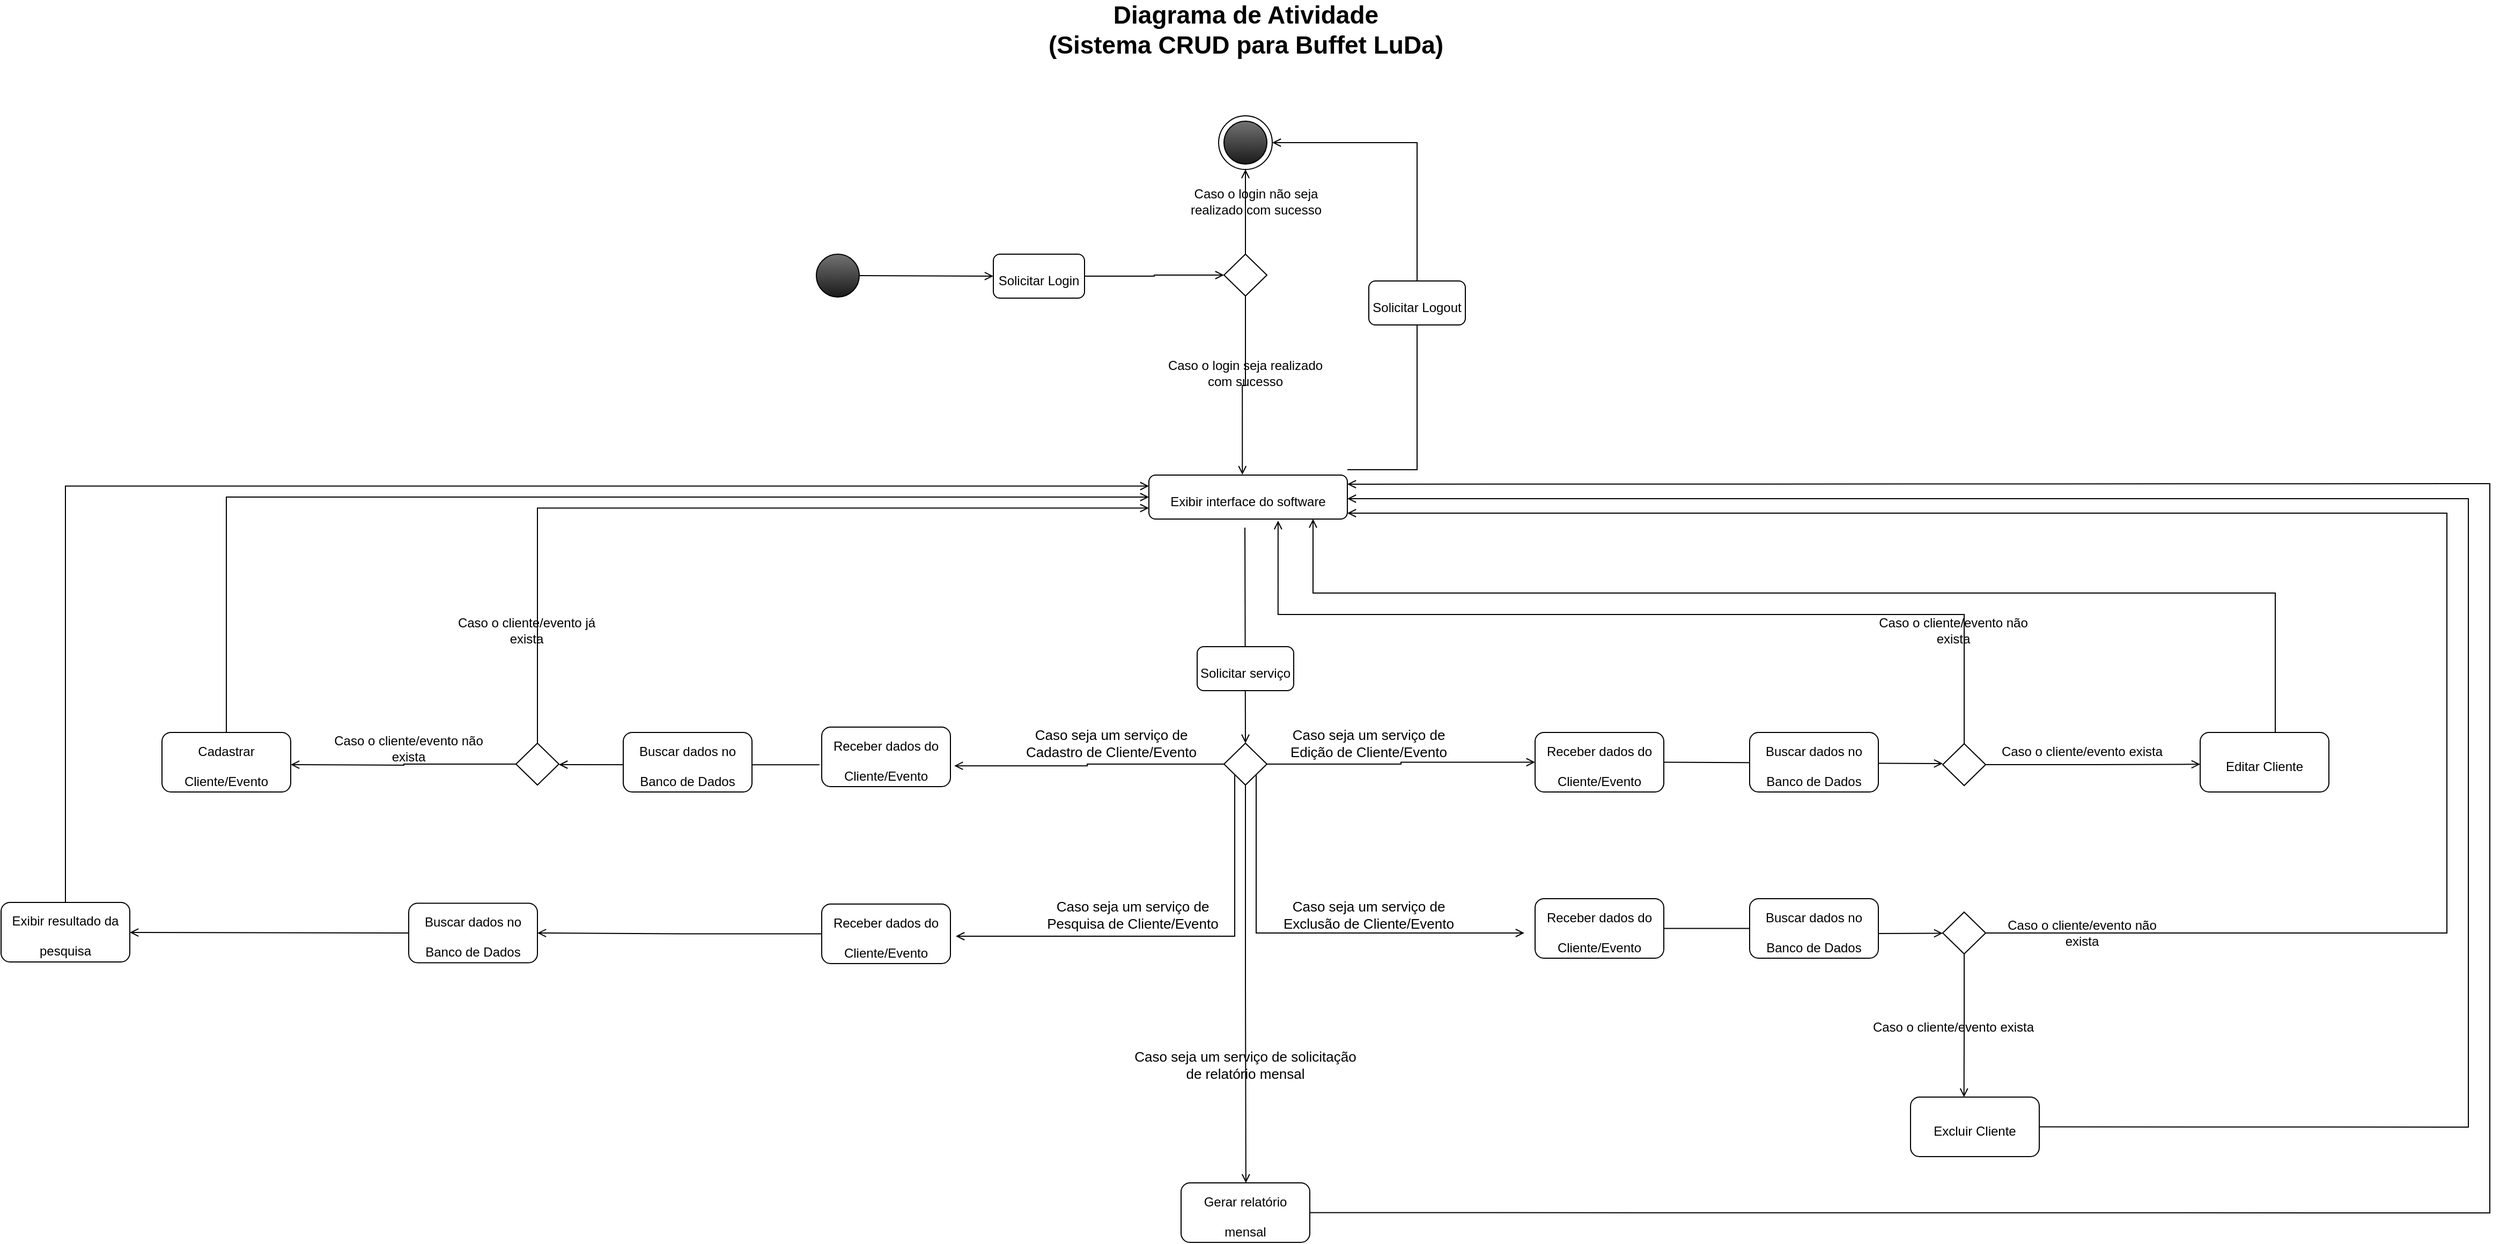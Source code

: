 <mxfile version="17.1.0"><diagram id="NqOJSUsrtixPWBbFnNDD" name="Page-1"><mxGraphModel dx="3777" dy="2183" grid="1" gridSize="10" guides="1" tooltips="1" connect="1" arrows="1" fold="1" page="1" pageScale="1" pageWidth="827" pageHeight="1169" math="0" shadow="0"><root><mxCell id="0"/><mxCell id="1" parent="0"/><mxCell id="mTXnicOLZlTA4IaRZB_3-145" style="edgeStyle=orthogonalEdgeStyle;rounded=0;orthogonalLoop=1;jettySize=auto;html=1;exitX=1;exitY=0;exitDx=0;exitDy=0;entryX=1;entryY=0.5;entryDx=0;entryDy=0;fontSize=23;endArrow=open;endFill=0;" edge="1" parent="1" target="mTXnicOLZlTA4IaRZB_3-110"><mxGeometry relative="1" as="geometry"><mxPoint x="1615" y="735" as="sourcePoint"/><Array as="points"><mxPoint x="1680" y="735"/><mxPoint x="1680" y="430"/></Array></mxGeometry></mxCell><mxCell id="mTXnicOLZlTA4IaRZB_3-105" value="" style="ellipse;whiteSpace=wrap;html=1;aspect=fixed;rounded=1;fillColor=#1A1A1A;gradientColor=#737373;gradientDirection=north;" vertex="1" parent="1"><mxGeometry x="1120" y="534" width="40" height="40" as="geometry"/></mxCell><mxCell id="mTXnicOLZlTA4IaRZB_3-106" style="edgeStyle=orthogonalEdgeStyle;rounded=0;orthogonalLoop=1;jettySize=auto;html=1;exitX=0.5;exitY=0;exitDx=0;exitDy=0;endArrow=open;endFill=0;entryX=0.5;entryY=1;entryDx=0;entryDy=0;" edge="1" parent="1" source="mTXnicOLZlTA4IaRZB_3-108" target="mTXnicOLZlTA4IaRZB_3-110"><mxGeometry relative="1" as="geometry"><mxPoint x="1520" y="450" as="targetPoint"/></mxGeometry></mxCell><mxCell id="mTXnicOLZlTA4IaRZB_3-144" style="edgeStyle=orthogonalEdgeStyle;rounded=0;orthogonalLoop=1;jettySize=auto;html=1;exitX=0.5;exitY=1;exitDx=0;exitDy=0;fontSize=23;endArrow=open;endFill=0;entryX=0.471;entryY=-0.009;entryDx=0;entryDy=0;entryPerimeter=0;" edge="1" parent="1" source="mTXnicOLZlTA4IaRZB_3-108" target="mTXnicOLZlTA4IaRZB_3-229"><mxGeometry relative="1" as="geometry"><mxPoint x="1520" y="735" as="targetPoint"/></mxGeometry></mxCell><mxCell id="mTXnicOLZlTA4IaRZB_3-108" value="" style="rhombus;whiteSpace=wrap;html=1;rounded=0;fillColor=none;gradientColor=none;gradientDirection=north;" vertex="1" parent="1"><mxGeometry x="1500" y="534" width="40" height="39" as="geometry"/></mxCell><mxCell id="mTXnicOLZlTA4IaRZB_3-109" value="" style="ellipse;whiteSpace=wrap;html=1;aspect=fixed;rounded=1;fillColor=#1A1A1A;gradientColor=#737373;gradientDirection=north;" vertex="1" parent="1"><mxGeometry x="1500" y="410" width="40" height="40" as="geometry"/></mxCell><mxCell id="mTXnicOLZlTA4IaRZB_3-110" value="" style="ellipse;whiteSpace=wrap;html=1;aspect=fixed;rounded=0;fillColor=none;gradientColor=none;gradientDirection=north;" vertex="1" parent="1"><mxGeometry x="1495" y="405" width="50" height="50" as="geometry"/></mxCell><mxCell id="mTXnicOLZlTA4IaRZB_3-112" value="Caso o login seja realizado com sucesso" style="text;html=1;strokeColor=none;fillColor=none;align=center;verticalAlign=middle;whiteSpace=wrap;rounded=0;" vertex="1" parent="1"><mxGeometry x="1440" y="630" width="160" height="30" as="geometry"/></mxCell><mxCell id="mTXnicOLZlTA4IaRZB_3-113" value="Caso o login não seja realizado com sucesso" style="text;html=1;strokeColor=none;fillColor=none;align=center;verticalAlign=middle;whiteSpace=wrap;rounded=0;" vertex="1" parent="1"><mxGeometry x="1450" y="470" width="160" height="30" as="geometry"/></mxCell><mxCell id="mTXnicOLZlTA4IaRZB_3-128" value="&lt;font style=&quot;font-size: 23px&quot;&gt;&lt;b&gt;Diagrama de Atividade&lt;br&gt;(Sistema CRUD para Buffet LuDa)&lt;/b&gt;&lt;/font&gt;" style="text;html=1;strokeColor=none;fillColor=none;align=center;verticalAlign=middle;whiteSpace=wrap;rounded=0;fontSize=13;" vertex="1" parent="1"><mxGeometry x="1302.5" y="310" width="435" height="30" as="geometry"/></mxCell><mxCell id="mTXnicOLZlTA4IaRZB_3-140" style="edgeStyle=orthogonalEdgeStyle;rounded=0;orthogonalLoop=1;jettySize=auto;html=1;exitX=0;exitY=0.5;exitDx=0;exitDy=0;fontSize=23;endArrow=open;endFill=0;entryX=1.03;entryY=0.65;entryDx=0;entryDy=0;entryPerimeter=0;" edge="1" parent="1" source="mTXnicOLZlTA4IaRZB_3-130" target="mTXnicOLZlTA4IaRZB_3-231"><mxGeometry relative="1" as="geometry"><mxPoint x="1240" y="1003" as="targetPoint"/></mxGeometry></mxCell><mxCell id="mTXnicOLZlTA4IaRZB_3-163" style="edgeStyle=orthogonalEdgeStyle;rounded=0;orthogonalLoop=1;jettySize=auto;html=1;exitX=0;exitY=1;exitDx=0;exitDy=0;fontSize=23;endArrow=open;endFill=0;" edge="1" parent="1" source="mTXnicOLZlTA4IaRZB_3-130"><mxGeometry relative="1" as="geometry"><mxPoint x="1250" y="1170" as="targetPoint"/><Array as="points"><mxPoint x="1510" y="1170"/></Array></mxGeometry></mxCell><mxCell id="mTXnicOLZlTA4IaRZB_3-177" style="edgeStyle=orthogonalEdgeStyle;rounded=0;orthogonalLoop=1;jettySize=auto;html=1;exitX=1;exitY=0.5;exitDx=0;exitDy=0;fontSize=23;endArrow=open;endFill=0;entryX=0;entryY=0.5;entryDx=0;entryDy=0;" edge="1" parent="1" source="mTXnicOLZlTA4IaRZB_3-130" target="mTXnicOLZlTA4IaRZB_3-241"><mxGeometry relative="1" as="geometry"><mxPoint x="1740" y="1009.647" as="targetPoint"/></mxGeometry></mxCell><mxCell id="mTXnicOLZlTA4IaRZB_3-199" style="edgeStyle=orthogonalEdgeStyle;rounded=0;orthogonalLoop=1;jettySize=auto;html=1;exitX=1;exitY=1;exitDx=0;exitDy=0;fontSize=23;endArrow=open;endFill=0;" edge="1" parent="1" source="mTXnicOLZlTA4IaRZB_3-130"><mxGeometry relative="1" as="geometry"><mxPoint x="1780" y="1167" as="targetPoint"/><Array as="points"><mxPoint x="1530" y="1167"/></Array></mxGeometry></mxCell><mxCell id="mTXnicOLZlTA4IaRZB_3-218" style="edgeStyle=orthogonalEdgeStyle;rounded=0;orthogonalLoop=1;jettySize=auto;html=1;exitX=0.5;exitY=1;exitDx=0;exitDy=0;fontSize=23;endArrow=open;endFill=0;" edge="1" parent="1" source="mTXnicOLZlTA4IaRZB_3-130"><mxGeometry relative="1" as="geometry"><mxPoint x="1520.412" y="1400.0" as="targetPoint"/></mxGeometry></mxCell><mxCell id="mTXnicOLZlTA4IaRZB_3-130" value="" style="rhombus;whiteSpace=wrap;html=1;rounded=0;fillColor=none;gradientColor=none;gradientDirection=north;" vertex="1" parent="1"><mxGeometry x="1500" y="990" width="40" height="39" as="geometry"/></mxCell><mxCell id="mTXnicOLZlTA4IaRZB_3-141" value="&lt;span style=&quot;font-size: 13px&quot;&gt;Caso seja um serviço de Cadastro de Cliente/Evento&lt;/span&gt;" style="text;html=1;strokeColor=none;fillColor=none;align=center;verticalAlign=middle;whiteSpace=wrap;rounded=0;" vertex="1" parent="1"><mxGeometry x="1310" y="970" width="170" height="40" as="geometry"/></mxCell><mxCell id="mTXnicOLZlTA4IaRZB_3-148" style="edgeStyle=orthogonalEdgeStyle;rounded=0;orthogonalLoop=1;jettySize=auto;html=1;fontSize=23;endArrow=open;endFill=0;exitX=-0.017;exitY=0.632;exitDx=0;exitDy=0;exitPerimeter=0;" edge="1" parent="1" source="mTXnicOLZlTA4IaRZB_3-231"><mxGeometry relative="1" as="geometry"><mxPoint x="880" y="1010" as="targetPoint"/><mxPoint x="1080" y="1010" as="sourcePoint"/></mxGeometry></mxCell><mxCell id="mTXnicOLZlTA4IaRZB_3-146" style="edgeStyle=orthogonalEdgeStyle;rounded=0;orthogonalLoop=1;jettySize=auto;html=1;exitX=0.5;exitY=1;exitDx=0;exitDy=0;fontSize=23;endArrow=open;endFill=0;entryX=0.5;entryY=0;entryDx=0;entryDy=0;" edge="1" parent="1" target="mTXnicOLZlTA4IaRZB_3-130"><mxGeometry relative="1" as="geometry"><mxPoint x="1519.5" y="789" as="sourcePoint"/><mxPoint x="1519.5" y="951" as="targetPoint"/></mxGeometry></mxCell><mxCell id="mTXnicOLZlTA4IaRZB_3-153" style="edgeStyle=orthogonalEdgeStyle;rounded=0;orthogonalLoop=1;jettySize=auto;html=1;exitX=0;exitY=0.5;exitDx=0;exitDy=0;fontSize=23;endArrow=open;endFill=0;" edge="1" parent="1" source="mTXnicOLZlTA4IaRZB_3-150"><mxGeometry relative="1" as="geometry"><mxPoint x="630" y="1010" as="targetPoint"/></mxGeometry></mxCell><mxCell id="mTXnicOLZlTA4IaRZB_3-159" style="edgeStyle=orthogonalEdgeStyle;rounded=0;orthogonalLoop=1;jettySize=auto;html=1;exitX=0.5;exitY=0;exitDx=0;exitDy=0;entryX=0;entryY=0.75;entryDx=0;entryDy=0;fontSize=23;endArrow=open;endFill=0;" edge="1" parent="1" source="mTXnicOLZlTA4IaRZB_3-150" target="mTXnicOLZlTA4IaRZB_3-229"><mxGeometry relative="1" as="geometry"><mxPoint x="1425" y="776.5" as="targetPoint"/></mxGeometry></mxCell><mxCell id="mTXnicOLZlTA4IaRZB_3-150" value="" style="rhombus;whiteSpace=wrap;html=1;rounded=0;fillColor=none;gradientColor=none;gradientDirection=north;" vertex="1" parent="1"><mxGeometry x="840" y="990" width="40" height="39" as="geometry"/></mxCell><mxCell id="mTXnicOLZlTA4IaRZB_3-151" value="Caso o cliente/evento não exista" style="text;html=1;strokeColor=none;fillColor=none;align=center;verticalAlign=middle;whiteSpace=wrap;rounded=0;" vertex="1" parent="1"><mxGeometry x="660" y="980" width="160" height="30" as="geometry"/></mxCell><mxCell id="mTXnicOLZlTA4IaRZB_3-157" style="edgeStyle=orthogonalEdgeStyle;rounded=0;orthogonalLoop=1;jettySize=auto;html=1;entryX=0;entryY=0.5;entryDx=0;entryDy=0;fontSize=23;endArrow=open;endFill=0;exitX=0.5;exitY=0;exitDx=0;exitDy=0;" edge="1" parent="1" source="mTXnicOLZlTA4IaRZB_3-235" target="mTXnicOLZlTA4IaRZB_3-229"><mxGeometry relative="1" as="geometry"><mxPoint x="585" y="960" as="sourcePoint"/><mxPoint x="1425" y="762.0" as="targetPoint"/></mxGeometry></mxCell><mxCell id="mTXnicOLZlTA4IaRZB_3-158" value="Caso o cliente/evento já exista" style="text;html=1;strokeColor=none;fillColor=none;align=center;verticalAlign=middle;whiteSpace=wrap;rounded=0;" vertex="1" parent="1"><mxGeometry x="770" y="870" width="160" height="30" as="geometry"/></mxCell><mxCell id="mTXnicOLZlTA4IaRZB_3-164" value="&lt;span style=&quot;font-size: 13px&quot;&gt;Caso seja um serviço de Pesquisa de Cliente/Evento&lt;/span&gt;" style="text;html=1;strokeColor=none;fillColor=none;align=center;verticalAlign=middle;whiteSpace=wrap;rounded=0;" vertex="1" parent="1"><mxGeometry x="1330" y="1130" width="170" height="40" as="geometry"/></mxCell><mxCell id="mTXnicOLZlTA4IaRZB_3-167" style="edgeStyle=orthogonalEdgeStyle;rounded=0;orthogonalLoop=1;jettySize=auto;html=1;exitX=0;exitY=0.5;exitDx=0;exitDy=0;fontSize=23;endArrow=open;endFill=0;entryX=1;entryY=0.5;entryDx=0;entryDy=0;" edge="1" parent="1" source="mTXnicOLZlTA4IaRZB_3-236" target="mTXnicOLZlTA4IaRZB_3-238"><mxGeometry relative="1" as="geometry"><mxPoint x="880" y="1167" as="targetPoint"/><mxPoint x="1090" y="1167" as="sourcePoint"/></mxGeometry></mxCell><mxCell id="mTXnicOLZlTA4IaRZB_3-172" style="edgeStyle=orthogonalEdgeStyle;rounded=0;orthogonalLoop=1;jettySize=auto;html=1;exitX=0;exitY=0.5;exitDx=0;exitDy=0;fontSize=23;endArrow=open;endFill=0;" edge="1" parent="1" source="mTXnicOLZlTA4IaRZB_3-238"><mxGeometry relative="1" as="geometry"><mxPoint x="480" y="1166.5" as="targetPoint"/><mxPoint x="690" y="1166.5" as="sourcePoint"/></mxGeometry></mxCell><mxCell id="mTXnicOLZlTA4IaRZB_3-176" style="edgeStyle=orthogonalEdgeStyle;rounded=0;orthogonalLoop=1;jettySize=auto;html=1;exitX=0.5;exitY=0;exitDx=0;exitDy=0;entryX=0;entryY=0.25;entryDx=0;entryDy=0;fontSize=23;endArrow=open;endFill=0;" edge="1" parent="1" source="mTXnicOLZlTA4IaRZB_3-240" target="mTXnicOLZlTA4IaRZB_3-229"><mxGeometry relative="1" as="geometry"><mxPoint x="385" y="1140" as="sourcePoint"/><mxPoint x="1425" y="748.5" as="targetPoint"/></mxGeometry></mxCell><mxCell id="mTXnicOLZlTA4IaRZB_3-178" value="&lt;span style=&quot;font-size: 13px&quot;&gt;Caso seja um serviço de Edição de Cliente/Evento&lt;/span&gt;" style="text;html=1;strokeColor=none;fillColor=none;align=center;verticalAlign=middle;whiteSpace=wrap;rounded=0;" vertex="1" parent="1"><mxGeometry x="1545" y="970" width="180" height="40" as="geometry"/></mxCell><mxCell id="mTXnicOLZlTA4IaRZB_3-185" value="" style="endArrow=open;html=1;rounded=0;fontSize=23;exitX=1;exitY=0.5;exitDx=0;exitDy=0;endFill=0;" edge="1" parent="1" source="mTXnicOLZlTA4IaRZB_3-241"><mxGeometry width="50" height="50" relative="1" as="geometry"><mxPoint x="1930" y="1009.5" as="sourcePoint"/><mxPoint x="2170" y="1009" as="targetPoint"/></mxGeometry></mxCell><mxCell id="mTXnicOLZlTA4IaRZB_3-189" style="edgeStyle=orthogonalEdgeStyle;rounded=0;orthogonalLoop=1;jettySize=auto;html=1;exitX=0.5;exitY=0;exitDx=0;exitDy=0;entryX=0.651;entryY=1.036;entryDx=0;entryDy=0;fontSize=23;endArrow=open;endFill=0;entryPerimeter=0;" edge="1" parent="1" source="mTXnicOLZlTA4IaRZB_3-187" target="mTXnicOLZlTA4IaRZB_3-229"><mxGeometry relative="1" as="geometry"><mxPoint x="1550.02" y="790" as="targetPoint"/><Array as="points"><mxPoint x="2190" y="870"/><mxPoint x="1550" y="870"/></Array></mxGeometry></mxCell><mxCell id="mTXnicOLZlTA4IaRZB_3-191" style="edgeStyle=orthogonalEdgeStyle;rounded=0;orthogonalLoop=1;jettySize=auto;html=1;exitX=1;exitY=0.5;exitDx=0;exitDy=0;fontSize=23;endArrow=open;endFill=0;" edge="1" parent="1" source="mTXnicOLZlTA4IaRZB_3-187"><mxGeometry relative="1" as="geometry"><mxPoint x="2410" y="1009.647" as="targetPoint"/></mxGeometry></mxCell><mxCell id="mTXnicOLZlTA4IaRZB_3-187" value="" style="rhombus;whiteSpace=wrap;html=1;rounded=0;fillColor=none;gradientColor=none;gradientDirection=north;" vertex="1" parent="1"><mxGeometry x="2170" y="990.5" width="40" height="39" as="geometry"/></mxCell><mxCell id="mTXnicOLZlTA4IaRZB_3-190" value="Caso o cliente/evento não exista" style="text;html=1;strokeColor=none;fillColor=none;align=center;verticalAlign=middle;whiteSpace=wrap;rounded=0;" vertex="1" parent="1"><mxGeometry x="2100" y="870" width="160" height="30" as="geometry"/></mxCell><mxCell id="mTXnicOLZlTA4IaRZB_3-192" value="Caso o cliente/evento exista" style="text;html=1;strokeColor=none;fillColor=none;align=center;verticalAlign=middle;whiteSpace=wrap;rounded=0;" vertex="1" parent="1"><mxGeometry x="2220" y="982.5" width="160" height="30" as="geometry"/></mxCell><mxCell id="mTXnicOLZlTA4IaRZB_3-195" style="edgeStyle=orthogonalEdgeStyle;rounded=0;orthogonalLoop=1;jettySize=auto;html=1;exitX=0.5;exitY=0;exitDx=0;exitDy=0;fontSize=23;endArrow=open;endFill=0;" edge="1" parent="1" source="mTXnicOLZlTA4IaRZB_3-246" target="mTXnicOLZlTA4IaRZB_3-229"><mxGeometry relative="1" as="geometry"><mxPoint x="2505" y="975" as="sourcePoint"/><mxPoint x="1582.7" y="789.65" as="targetPoint"/><Array as="points"><mxPoint x="2480" y="980"/><mxPoint x="2480" y="850"/><mxPoint x="1583" y="850"/></Array></mxGeometry></mxCell><mxCell id="mTXnicOLZlTA4IaRZB_3-205" style="edgeStyle=orthogonalEdgeStyle;rounded=0;orthogonalLoop=1;jettySize=auto;html=1;exitX=1;exitY=0.5;exitDx=0;exitDy=0;fontSize=23;endArrow=open;endFill=0;" edge="1" parent="1" source="mTXnicOLZlTA4IaRZB_3-242"><mxGeometry relative="1" as="geometry"><mxPoint x="2170" y="1167.294" as="targetPoint"/><mxPoint x="1930" y="1167" as="sourcePoint"/></mxGeometry></mxCell><mxCell id="mTXnicOLZlTA4IaRZB_3-200" value="&lt;span style=&quot;font-size: 13px&quot;&gt;Caso seja um serviço de Exclusão de Cliente/Evento&lt;/span&gt;" style="text;html=1;strokeColor=none;fillColor=none;align=center;verticalAlign=middle;whiteSpace=wrap;rounded=0;" vertex="1" parent="1"><mxGeometry x="1545" y="1130" width="180" height="40" as="geometry"/></mxCell><mxCell id="mTXnicOLZlTA4IaRZB_3-210" style="edgeStyle=orthogonalEdgeStyle;rounded=0;orthogonalLoop=1;jettySize=auto;html=1;exitX=1;exitY=0.5;exitDx=0;exitDy=0;entryX=1;entryY=0.75;entryDx=0;entryDy=0;fontSize=23;endArrow=open;endFill=0;" edge="1" parent="1" source="mTXnicOLZlTA4IaRZB_3-206"><mxGeometry relative="1" as="geometry"><mxPoint x="1615" y="775.5" as="targetPoint"/><Array as="points"><mxPoint x="2640" y="1167"/><mxPoint x="2640" y="776"/></Array></mxGeometry></mxCell><mxCell id="mTXnicOLZlTA4IaRZB_3-212" style="edgeStyle=orthogonalEdgeStyle;rounded=0;orthogonalLoop=1;jettySize=auto;html=1;exitX=0.5;exitY=1;exitDx=0;exitDy=0;fontSize=23;endArrow=open;endFill=0;" edge="1" parent="1" source="mTXnicOLZlTA4IaRZB_3-206"><mxGeometry relative="1" as="geometry"><mxPoint x="2189.824" y="1320.0" as="targetPoint"/></mxGeometry></mxCell><mxCell id="mTXnicOLZlTA4IaRZB_3-206" value="" style="rhombus;whiteSpace=wrap;html=1;rounded=0;fillColor=none;gradientColor=none;gradientDirection=north;" vertex="1" parent="1"><mxGeometry x="2170" y="1147.5" width="40" height="39" as="geometry"/></mxCell><mxCell id="mTXnicOLZlTA4IaRZB_3-209" value="Caso o cliente/evento não exista" style="text;html=1;strokeColor=none;fillColor=none;align=center;verticalAlign=middle;whiteSpace=wrap;rounded=0;" vertex="1" parent="1"><mxGeometry x="2220" y="1152" width="160" height="30" as="geometry"/></mxCell><mxCell id="mTXnicOLZlTA4IaRZB_3-213" value="Caso o cliente/evento exista" style="text;html=1;strokeColor=none;fillColor=none;align=center;verticalAlign=middle;whiteSpace=wrap;rounded=0;" vertex="1" parent="1"><mxGeometry x="2100" y="1240" width="160" height="30" as="geometry"/></mxCell><mxCell id="mTXnicOLZlTA4IaRZB_3-217" value="" style="endArrow=open;html=1;rounded=0;fontSize=23;exitX=1;exitY=0.5;exitDx=0;exitDy=0;entryX=1;entryY=0.5;entryDx=0;entryDy=0;endFill=0;" edge="1" parent="1" source="mTXnicOLZlTA4IaRZB_3-247"><mxGeometry width="50" height="50" relative="1" as="geometry"><mxPoint x="2287.47" y="1348.467" as="sourcePoint"/><mxPoint x="1615" y="762" as="targetPoint"/><Array as="points"><mxPoint x="2660" y="1348"/><mxPoint x="2660" y="762"/></Array></mxGeometry></mxCell><mxCell id="mTXnicOLZlTA4IaRZB_3-219" value="&lt;span style=&quot;font-size: 13px&quot;&gt;Caso seja um serviço de solicitação de relatório mensal&lt;/span&gt;" style="text;html=1;strokeColor=none;fillColor=none;align=center;verticalAlign=middle;whiteSpace=wrap;rounded=0;" vertex="1" parent="1"><mxGeometry x="1415" y="1270" width="210" height="40" as="geometry"/></mxCell><mxCell id="mTXnicOLZlTA4IaRZB_3-222" value="" style="endArrow=open;html=1;rounded=0;fontSize=23;exitX=1;exitY=0.5;exitDx=0;exitDy=0;entryX=1;entryY=0.25;entryDx=0;entryDy=0;endFill=0;" edge="1" parent="1" source="mTXnicOLZlTA4IaRZB_3-248"><mxGeometry width="50" height="50" relative="1" as="geometry"><mxPoint x="1615.76" y="1434.371" as="sourcePoint"/><mxPoint x="1615" y="748.5" as="targetPoint"/><Array as="points"><mxPoint x="2680" y="1428"/><mxPoint x="2680" y="748"/></Array></mxGeometry></mxCell><mxCell id="mTXnicOLZlTA4IaRZB_3-227" style="edgeStyle=orthogonalEdgeStyle;rounded=0;orthogonalLoop=1;jettySize=auto;html=1;exitX=1;exitY=0.5;exitDx=0;exitDy=0;entryX=0;entryY=0.5;entryDx=0;entryDy=0;fontSize=12;endArrow=open;endFill=0;" edge="1" parent="1" source="mTXnicOLZlTA4IaRZB_3-225" target="mTXnicOLZlTA4IaRZB_3-108"><mxGeometry relative="1" as="geometry"/></mxCell><mxCell id="mTXnicOLZlTA4IaRZB_3-225" value="&lt;font style=&quot;font-size: 12px&quot;&gt;Solicitar Login&lt;/font&gt;" style="rounded=1;whiteSpace=wrap;html=1;fontSize=23;fillColor=default;gradientColor=none;gradientDirection=north;" vertex="1" parent="1"><mxGeometry x="1285" y="534" width="85" height="41" as="geometry"/></mxCell><mxCell id="mTXnicOLZlTA4IaRZB_3-226" style="edgeStyle=orthogonalEdgeStyle;rounded=0;orthogonalLoop=1;jettySize=auto;html=1;exitX=1;exitY=0.5;exitDx=0;exitDy=0;endArrow=open;endFill=0;entryX=0;entryY=0.5;entryDx=0;entryDy=0;" edge="1" parent="1" target="mTXnicOLZlTA4IaRZB_3-225"><mxGeometry relative="1" as="geometry"><mxPoint x="1500" y="554" as="targetPoint"/><mxPoint x="1160" y="554" as="sourcePoint"/></mxGeometry></mxCell><mxCell id="mTXnicOLZlTA4IaRZB_3-228" value="&lt;font style=&quot;font-size: 12px&quot;&gt;Solicitar Logout&lt;/font&gt;" style="rounded=1;whiteSpace=wrap;html=1;fontSize=23;fillColor=default;gradientColor=none;gradientDirection=north;" vertex="1" parent="1"><mxGeometry x="1635" y="559" width="90" height="41" as="geometry"/></mxCell><mxCell id="mTXnicOLZlTA4IaRZB_3-229" value="&lt;font style=&quot;font-size: 12px&quot;&gt;Exibir interface do software&lt;/font&gt;" style="rounded=1;whiteSpace=wrap;html=1;fontSize=23;fillColor=default;gradientColor=none;gradientDirection=north;" vertex="1" parent="1"><mxGeometry x="1430" y="740" width="185" height="41" as="geometry"/></mxCell><mxCell id="mTXnicOLZlTA4IaRZB_3-230" value="&lt;font style=&quot;font-size: 12px&quot;&gt;Solicitar serviço&lt;/font&gt;" style="rounded=1;whiteSpace=wrap;html=1;fontSize=23;fillColor=default;gradientColor=none;gradientDirection=north;" vertex="1" parent="1"><mxGeometry x="1475" y="900" width="90" height="41" as="geometry"/></mxCell><mxCell id="mTXnicOLZlTA4IaRZB_3-231" value="&lt;font style=&quot;font-size: 12px&quot;&gt;Receber dados do Cliente/Evento&lt;/font&gt;" style="rounded=1;whiteSpace=wrap;html=1;fontSize=23;fillColor=default;gradientColor=none;gradientDirection=north;" vertex="1" parent="1"><mxGeometry x="1125" y="975" width="120" height="55.5" as="geometry"/></mxCell><mxCell id="mTXnicOLZlTA4IaRZB_3-232" value="&lt;span style=&quot;font-size: 12px&quot;&gt;Buscar dados no Banco de Dados&lt;/span&gt;" style="rounded=1;whiteSpace=wrap;html=1;fontSize=23;fillColor=default;gradientColor=none;gradientDirection=north;" vertex="1" parent="1"><mxGeometry x="940" y="980" width="120" height="55.5" as="geometry"/></mxCell><mxCell id="mTXnicOLZlTA4IaRZB_3-235" value="&lt;span style=&quot;font-size: 12px&quot;&gt;Cadastrar Cliente/Evento&lt;/span&gt;" style="rounded=1;whiteSpace=wrap;html=1;fontSize=23;fillColor=default;gradientColor=none;gradientDirection=north;" vertex="1" parent="1"><mxGeometry x="510" y="980" width="120" height="55.5" as="geometry"/></mxCell><mxCell id="mTXnicOLZlTA4IaRZB_3-236" value="&lt;font style=&quot;font-size: 12px&quot;&gt;Receber dados do Cliente/Evento&lt;/font&gt;" style="rounded=1;whiteSpace=wrap;html=1;fontSize=23;fillColor=default;gradientColor=none;gradientDirection=north;" vertex="1" parent="1"><mxGeometry x="1125" y="1140" width="120" height="55.5" as="geometry"/></mxCell><mxCell id="mTXnicOLZlTA4IaRZB_3-238" value="&lt;span style=&quot;font-size: 12px&quot;&gt;Buscar dados no Banco de Dados&lt;/span&gt;" style="rounded=1;whiteSpace=wrap;html=1;fontSize=23;fillColor=default;gradientColor=none;gradientDirection=north;" vertex="1" parent="1"><mxGeometry x="740" y="1139.25" width="120" height="55.5" as="geometry"/></mxCell><mxCell id="mTXnicOLZlTA4IaRZB_3-240" value="&lt;span style=&quot;font-size: 12px&quot;&gt;Exibir resultado da pesquisa&lt;/span&gt;" style="rounded=1;whiteSpace=wrap;html=1;fontSize=23;fillColor=default;gradientColor=none;gradientDirection=north;" vertex="1" parent="1"><mxGeometry x="360" y="1138.5" width="120" height="55.5" as="geometry"/></mxCell><mxCell id="mTXnicOLZlTA4IaRZB_3-241" value="&lt;font style=&quot;font-size: 12px&quot;&gt;Receber dados do Cliente/Evento&lt;/font&gt;" style="rounded=1;whiteSpace=wrap;html=1;fontSize=23;fillColor=default;gradientColor=none;gradientDirection=north;" vertex="1" parent="1"><mxGeometry x="1790" y="980" width="120" height="55.5" as="geometry"/></mxCell><mxCell id="mTXnicOLZlTA4IaRZB_3-242" value="&lt;font style=&quot;font-size: 12px&quot;&gt;Receber dados do Cliente/Evento&lt;/font&gt;" style="rounded=1;whiteSpace=wrap;html=1;fontSize=23;fillColor=default;gradientColor=none;gradientDirection=north;" vertex="1" parent="1"><mxGeometry x="1790" y="1135" width="120" height="55.5" as="geometry"/></mxCell><mxCell id="mTXnicOLZlTA4IaRZB_3-243" value="&lt;span style=&quot;font-size: 12px&quot;&gt;Buscar dados no Banco de Dados&lt;/span&gt;" style="rounded=1;whiteSpace=wrap;html=1;fontSize=23;fillColor=default;gradientColor=none;gradientDirection=north;" vertex="1" parent="1"><mxGeometry x="1990" y="1135" width="120" height="55.5" as="geometry"/></mxCell><mxCell id="mTXnicOLZlTA4IaRZB_3-245" value="&lt;span style=&quot;font-size: 12px&quot;&gt;Buscar dados no Banco de Dados&lt;/span&gt;" style="rounded=1;whiteSpace=wrap;html=1;fontSize=23;fillColor=default;gradientColor=none;gradientDirection=north;" vertex="1" parent="1"><mxGeometry x="1990" y="980" width="120" height="55.5" as="geometry"/></mxCell><mxCell id="mTXnicOLZlTA4IaRZB_3-246" value="&lt;span style=&quot;font-size: 12px&quot;&gt;Editar Cliente&lt;/span&gt;" style="rounded=1;whiteSpace=wrap;html=1;fontSize=23;fillColor=default;gradientColor=none;gradientDirection=north;" vertex="1" parent="1"><mxGeometry x="2410" y="980" width="120" height="55.5" as="geometry"/></mxCell><mxCell id="mTXnicOLZlTA4IaRZB_3-247" value="&lt;span style=&quot;font-size: 12px&quot;&gt;Excluir Cliente&lt;/span&gt;" style="rounded=1;whiteSpace=wrap;html=1;fontSize=23;fillColor=default;gradientColor=none;gradientDirection=north;" vertex="1" parent="1"><mxGeometry x="2140" y="1320" width="120" height="55.5" as="geometry"/></mxCell><mxCell id="mTXnicOLZlTA4IaRZB_3-248" value="&lt;span style=&quot;font-size: 12px&quot;&gt;Gerar relatório mensal&lt;/span&gt;" style="rounded=1;whiteSpace=wrap;html=1;fontSize=23;fillColor=default;gradientColor=none;gradientDirection=north;" vertex="1" parent="1"><mxGeometry x="1460" y="1400" width="120" height="55.5" as="geometry"/></mxCell></root></mxGraphModel></diagram></mxfile>